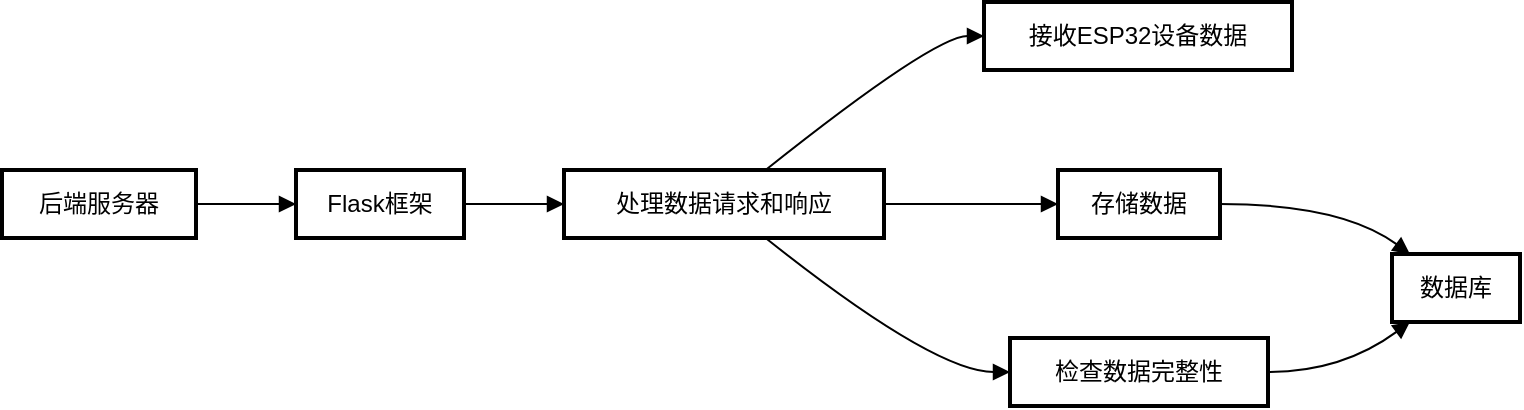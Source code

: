 <mxfile version="24.5.5" type="github">
  <diagram name="第 1 页" id="0xVqe6hPpvrMlfqYf4KD">
    <mxGraphModel>
      <root>
        <mxCell id="0" />
        <mxCell id="1" parent="0" />
        <mxCell id="2" value="后端服务器" style="whiteSpace=wrap;strokeWidth=2;" vertex="1" parent="1">
          <mxGeometry y="84" width="97" height="34" as="geometry" />
        </mxCell>
        <mxCell id="3" value="Flask框架" style="whiteSpace=wrap;strokeWidth=2;" vertex="1" parent="1">
          <mxGeometry x="147" y="84" width="84" height="34" as="geometry" />
        </mxCell>
        <mxCell id="4" value="处理数据请求和响应" style="whiteSpace=wrap;strokeWidth=2;" vertex="1" parent="1">
          <mxGeometry x="281" y="84" width="160" height="34" as="geometry" />
        </mxCell>
        <mxCell id="5" value="接收ESP32设备数据" style="whiteSpace=wrap;strokeWidth=2;" vertex="1" parent="1">
          <mxGeometry x="491" width="154" height="34" as="geometry" />
        </mxCell>
        <mxCell id="6" value="存储数据" style="whiteSpace=wrap;strokeWidth=2;" vertex="1" parent="1">
          <mxGeometry x="528" y="84" width="81" height="34" as="geometry" />
        </mxCell>
        <mxCell id="7" value="检查数据完整性" style="whiteSpace=wrap;strokeWidth=2;" vertex="1" parent="1">
          <mxGeometry x="504" y="168" width="129" height="34" as="geometry" />
        </mxCell>
        <mxCell id="8" value="数据库" style="whiteSpace=wrap;strokeWidth=2;" vertex="1" parent="1">
          <mxGeometry x="695" y="126" width="64" height="34" as="geometry" />
        </mxCell>
        <mxCell id="9" value="" style="curved=1;startArrow=none;endArrow=block;exitX=1;exitY=0.5;entryX=0;entryY=0.5;" edge="1" parent="1" source="2" target="3">
          <mxGeometry relative="1" as="geometry">
            <Array as="points" />
          </mxGeometry>
        </mxCell>
        <mxCell id="10" value="" style="curved=1;startArrow=none;endArrow=block;exitX=1;exitY=0.5;entryX=0;entryY=0.5;" edge="1" parent="1" source="3" target="4">
          <mxGeometry relative="1" as="geometry">
            <Array as="points" />
          </mxGeometry>
        </mxCell>
        <mxCell id="11" value="" style="curved=1;startArrow=none;endArrow=block;exitX=0.63;exitY=0;entryX=0;entryY=0.5;" edge="1" parent="1" source="4" target="5">
          <mxGeometry relative="1" as="geometry">
            <Array as="points">
              <mxPoint x="466" y="17" />
            </Array>
          </mxGeometry>
        </mxCell>
        <mxCell id="12" value="" style="curved=1;startArrow=none;endArrow=block;exitX=1;exitY=0.5;entryX=-0.01;entryY=0.5;" edge="1" parent="1" source="4" target="6">
          <mxGeometry relative="1" as="geometry">
            <Array as="points" />
          </mxGeometry>
        </mxCell>
        <mxCell id="13" value="" style="curved=1;startArrow=none;endArrow=block;exitX=0.63;exitY=1;entryX=0;entryY=0.5;" edge="1" parent="1" source="4" target="7">
          <mxGeometry relative="1" as="geometry">
            <Array as="points">
              <mxPoint x="466" y="185" />
            </Array>
          </mxGeometry>
        </mxCell>
        <mxCell id="14" value="" style="curved=1;startArrow=none;endArrow=block;exitX=0.99;exitY=0.5;entryX=0.14;entryY=0;" edge="1" parent="1" source="6" target="8">
          <mxGeometry relative="1" as="geometry">
            <Array as="points">
              <mxPoint x="670" y="101" />
            </Array>
          </mxGeometry>
        </mxCell>
        <mxCell id="15" value="" style="curved=1;startArrow=none;endArrow=block;exitX=1;exitY=0.5;entryX=0.14;entryY=1;" edge="1" parent="1" source="7" target="8">
          <mxGeometry relative="1" as="geometry">
            <Array as="points">
              <mxPoint x="670" y="185" />
            </Array>
          </mxGeometry>
        </mxCell>
      </root>
    </mxGraphModel>
  </diagram>
</mxfile>
